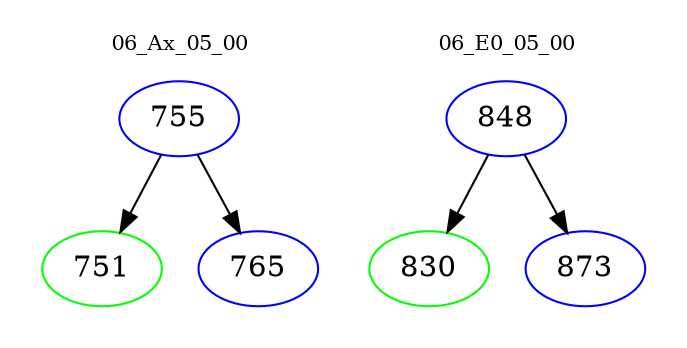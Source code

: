 digraph{
subgraph cluster_0 {
color = white
label = "06_Ax_05_00";
fontsize=10;
T0_755 [label="755", color="blue"]
T0_755 -> T0_751 [color="black"]
T0_751 [label="751", color="green"]
T0_755 -> T0_765 [color="black"]
T0_765 [label="765", color="blue"]
}
subgraph cluster_1 {
color = white
label = "06_E0_05_00";
fontsize=10;
T1_848 [label="848", color="blue"]
T1_848 -> T1_830 [color="black"]
T1_830 [label="830", color="green"]
T1_848 -> T1_873 [color="black"]
T1_873 [label="873", color="blue"]
}
}
